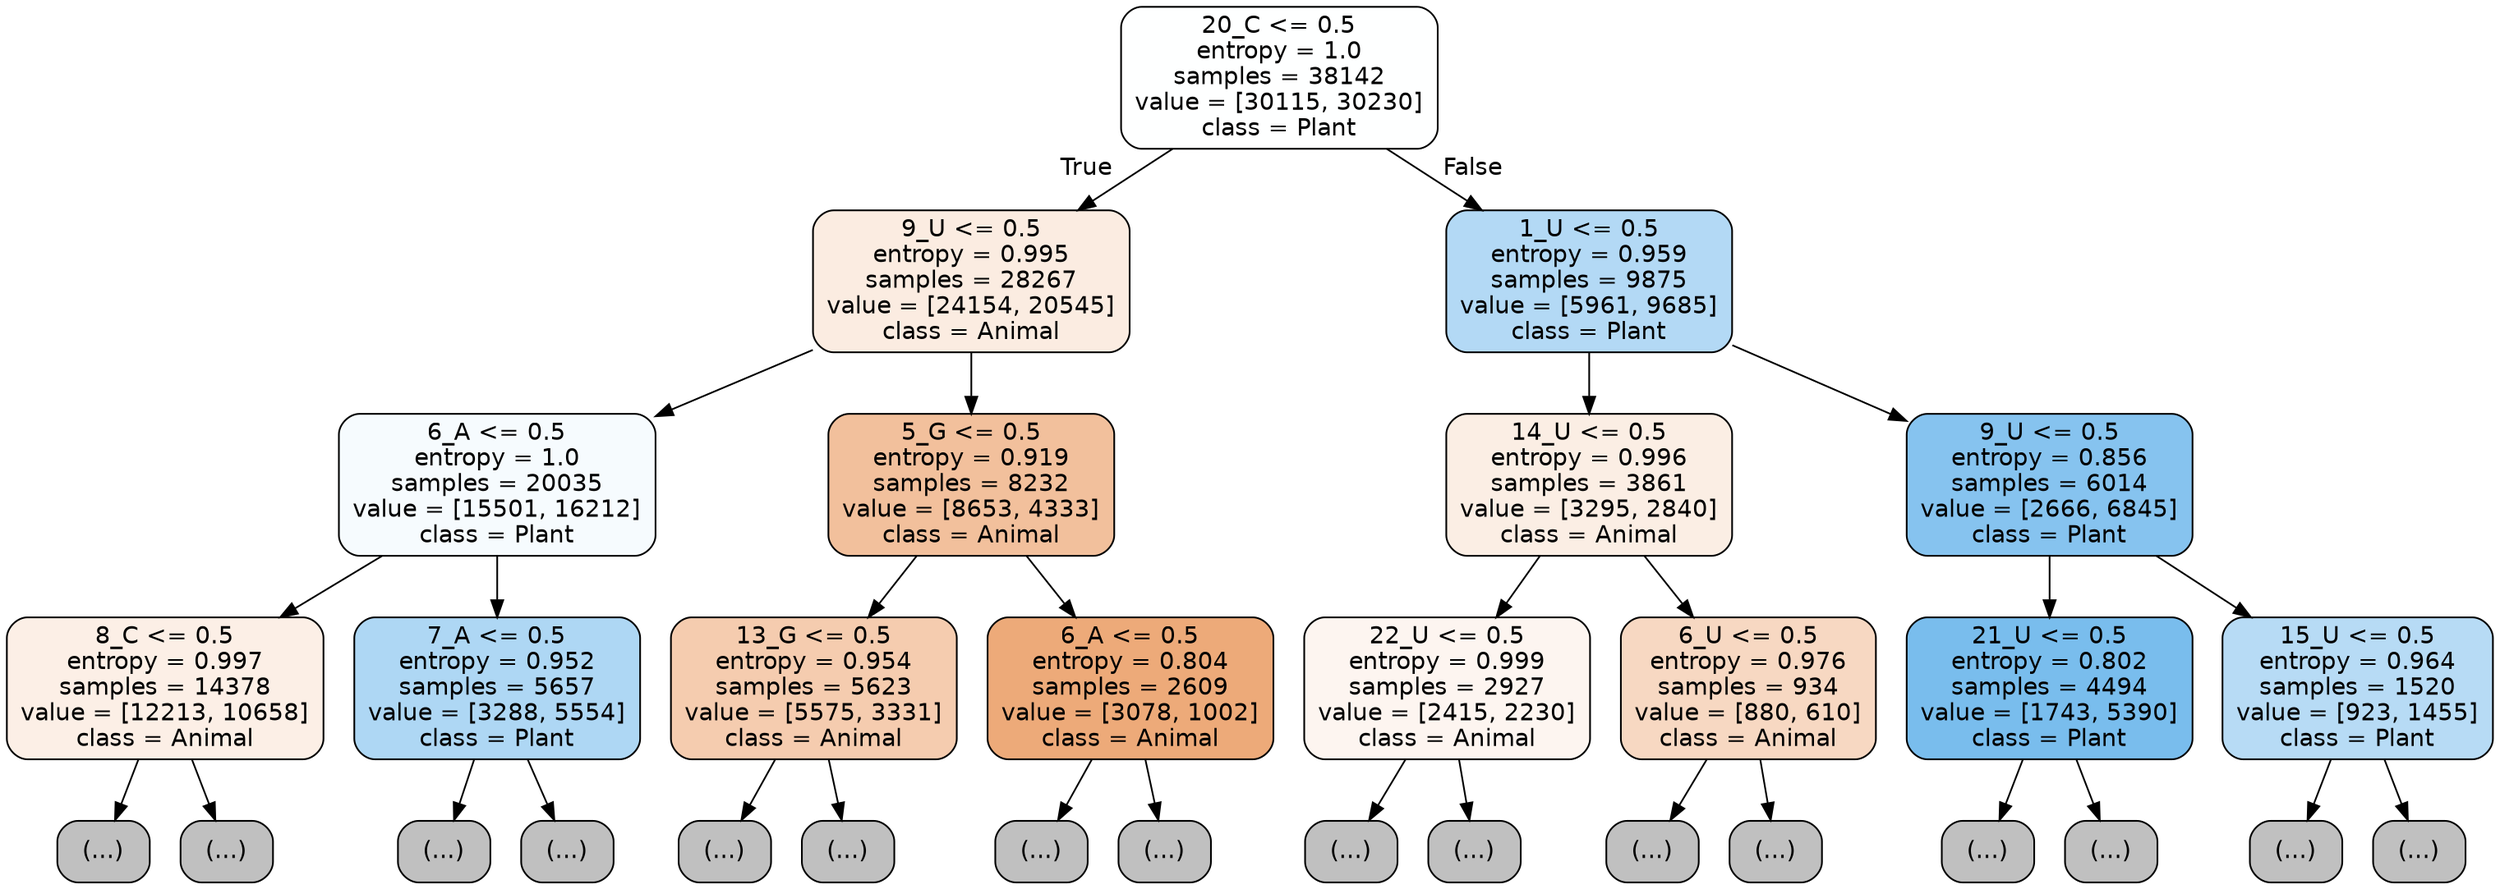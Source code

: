 digraph Tree {
node [shape=box, style="filled, rounded", color="black", fontname="helvetica"] ;
edge [fontname="helvetica"] ;
0 [label="20_C <= 0.5\nentropy = 1.0\nsamples = 38142\nvalue = [30115, 30230]\nclass = Plant", fillcolor="#feffff"] ;
1 [label="9_U <= 0.5\nentropy = 0.995\nsamples = 28267\nvalue = [24154, 20545]\nclass = Animal", fillcolor="#fbece1"] ;
0 -> 1 [labeldistance=2.5, labelangle=45, headlabel="True"] ;
2 [label="6_A <= 0.5\nentropy = 1.0\nsamples = 20035\nvalue = [15501, 16212]\nclass = Plant", fillcolor="#f6fbfe"] ;
1 -> 2 ;
3 [label="8_C <= 0.5\nentropy = 0.997\nsamples = 14378\nvalue = [12213, 10658]\nclass = Animal", fillcolor="#fcefe6"] ;
2 -> 3 ;
4 [label="(...)", fillcolor="#C0C0C0"] ;
3 -> 4 ;
5537 [label="(...)", fillcolor="#C0C0C0"] ;
3 -> 5537 ;
7022 [label="7_A <= 0.5\nentropy = 0.952\nsamples = 5657\nvalue = [3288, 5554]\nclass = Plant", fillcolor="#aed7f4"] ;
2 -> 7022 ;
7023 [label="(...)", fillcolor="#C0C0C0"] ;
7022 -> 7023 ;
8604 [label="(...)", fillcolor="#C0C0C0"] ;
7022 -> 8604 ;
9149 [label="5_G <= 0.5\nentropy = 0.919\nsamples = 8232\nvalue = [8653, 4333]\nclass = Animal", fillcolor="#f2c09c"] ;
1 -> 9149 ;
9150 [label="13_G <= 0.5\nentropy = 0.954\nsamples = 5623\nvalue = [5575, 3331]\nclass = Animal", fillcolor="#f5ccaf"] ;
9149 -> 9150 ;
9151 [label="(...)", fillcolor="#C0C0C0"] ;
9150 -> 9151 ;
11060 [label="(...)", fillcolor="#C0C0C0"] ;
9150 -> 11060 ;
11771 [label="6_A <= 0.5\nentropy = 0.804\nsamples = 2609\nvalue = [3078, 1002]\nclass = Animal", fillcolor="#edaa79"] ;
9149 -> 11771 ;
11772 [label="(...)", fillcolor="#C0C0C0"] ;
11771 -> 11772 ;
12549 [label="(...)", fillcolor="#C0C0C0"] ;
11771 -> 12549 ;
12858 [label="1_U <= 0.5\nentropy = 0.959\nsamples = 9875\nvalue = [5961, 9685]\nclass = Plant", fillcolor="#b3d9f5"] ;
0 -> 12858 [labeldistance=2.5, labelangle=-45, headlabel="False"] ;
12859 [label="14_U <= 0.5\nentropy = 0.996\nsamples = 3861\nvalue = [3295, 2840]\nclass = Animal", fillcolor="#fbeee4"] ;
12858 -> 12859 ;
12860 [label="22_U <= 0.5\nentropy = 0.999\nsamples = 2927\nvalue = [2415, 2230]\nclass = Animal", fillcolor="#fdf5f0"] ;
12859 -> 12860 ;
12861 [label="(...)", fillcolor="#C0C0C0"] ;
12860 -> 12861 ;
14264 [label="(...)", fillcolor="#C0C0C0"] ;
12860 -> 14264 ;
14427 [label="6_U <= 0.5\nentropy = 0.976\nsamples = 934\nvalue = [880, 610]\nclass = Animal", fillcolor="#f7d8c2"] ;
12859 -> 14427 ;
14428 [label="(...)", fillcolor="#C0C0C0"] ;
14427 -> 14428 ;
14791 [label="(...)", fillcolor="#C0C0C0"] ;
14427 -> 14791 ;
14920 [label="9_U <= 0.5\nentropy = 0.856\nsamples = 6014\nvalue = [2666, 6845]\nclass = Plant", fillcolor="#86c3ef"] ;
12858 -> 14920 ;
14921 [label="21_U <= 0.5\nentropy = 0.802\nsamples = 4494\nvalue = [1743, 5390]\nclass = Plant", fillcolor="#79bded"] ;
14920 -> 14921 ;
14922 [label="(...)", fillcolor="#C0C0C0"] ;
14921 -> 14922 ;
15883 [label="(...)", fillcolor="#C0C0C0"] ;
14921 -> 15883 ;
16228 [label="15_U <= 0.5\nentropy = 0.964\nsamples = 1520\nvalue = [923, 1455]\nclass = Plant", fillcolor="#b7dbf5"] ;
14920 -> 16228 ;
16229 [label="(...)", fillcolor="#C0C0C0"] ;
16228 -> 16229 ;
16544 [label="(...)", fillcolor="#C0C0C0"] ;
16228 -> 16544 ;
}